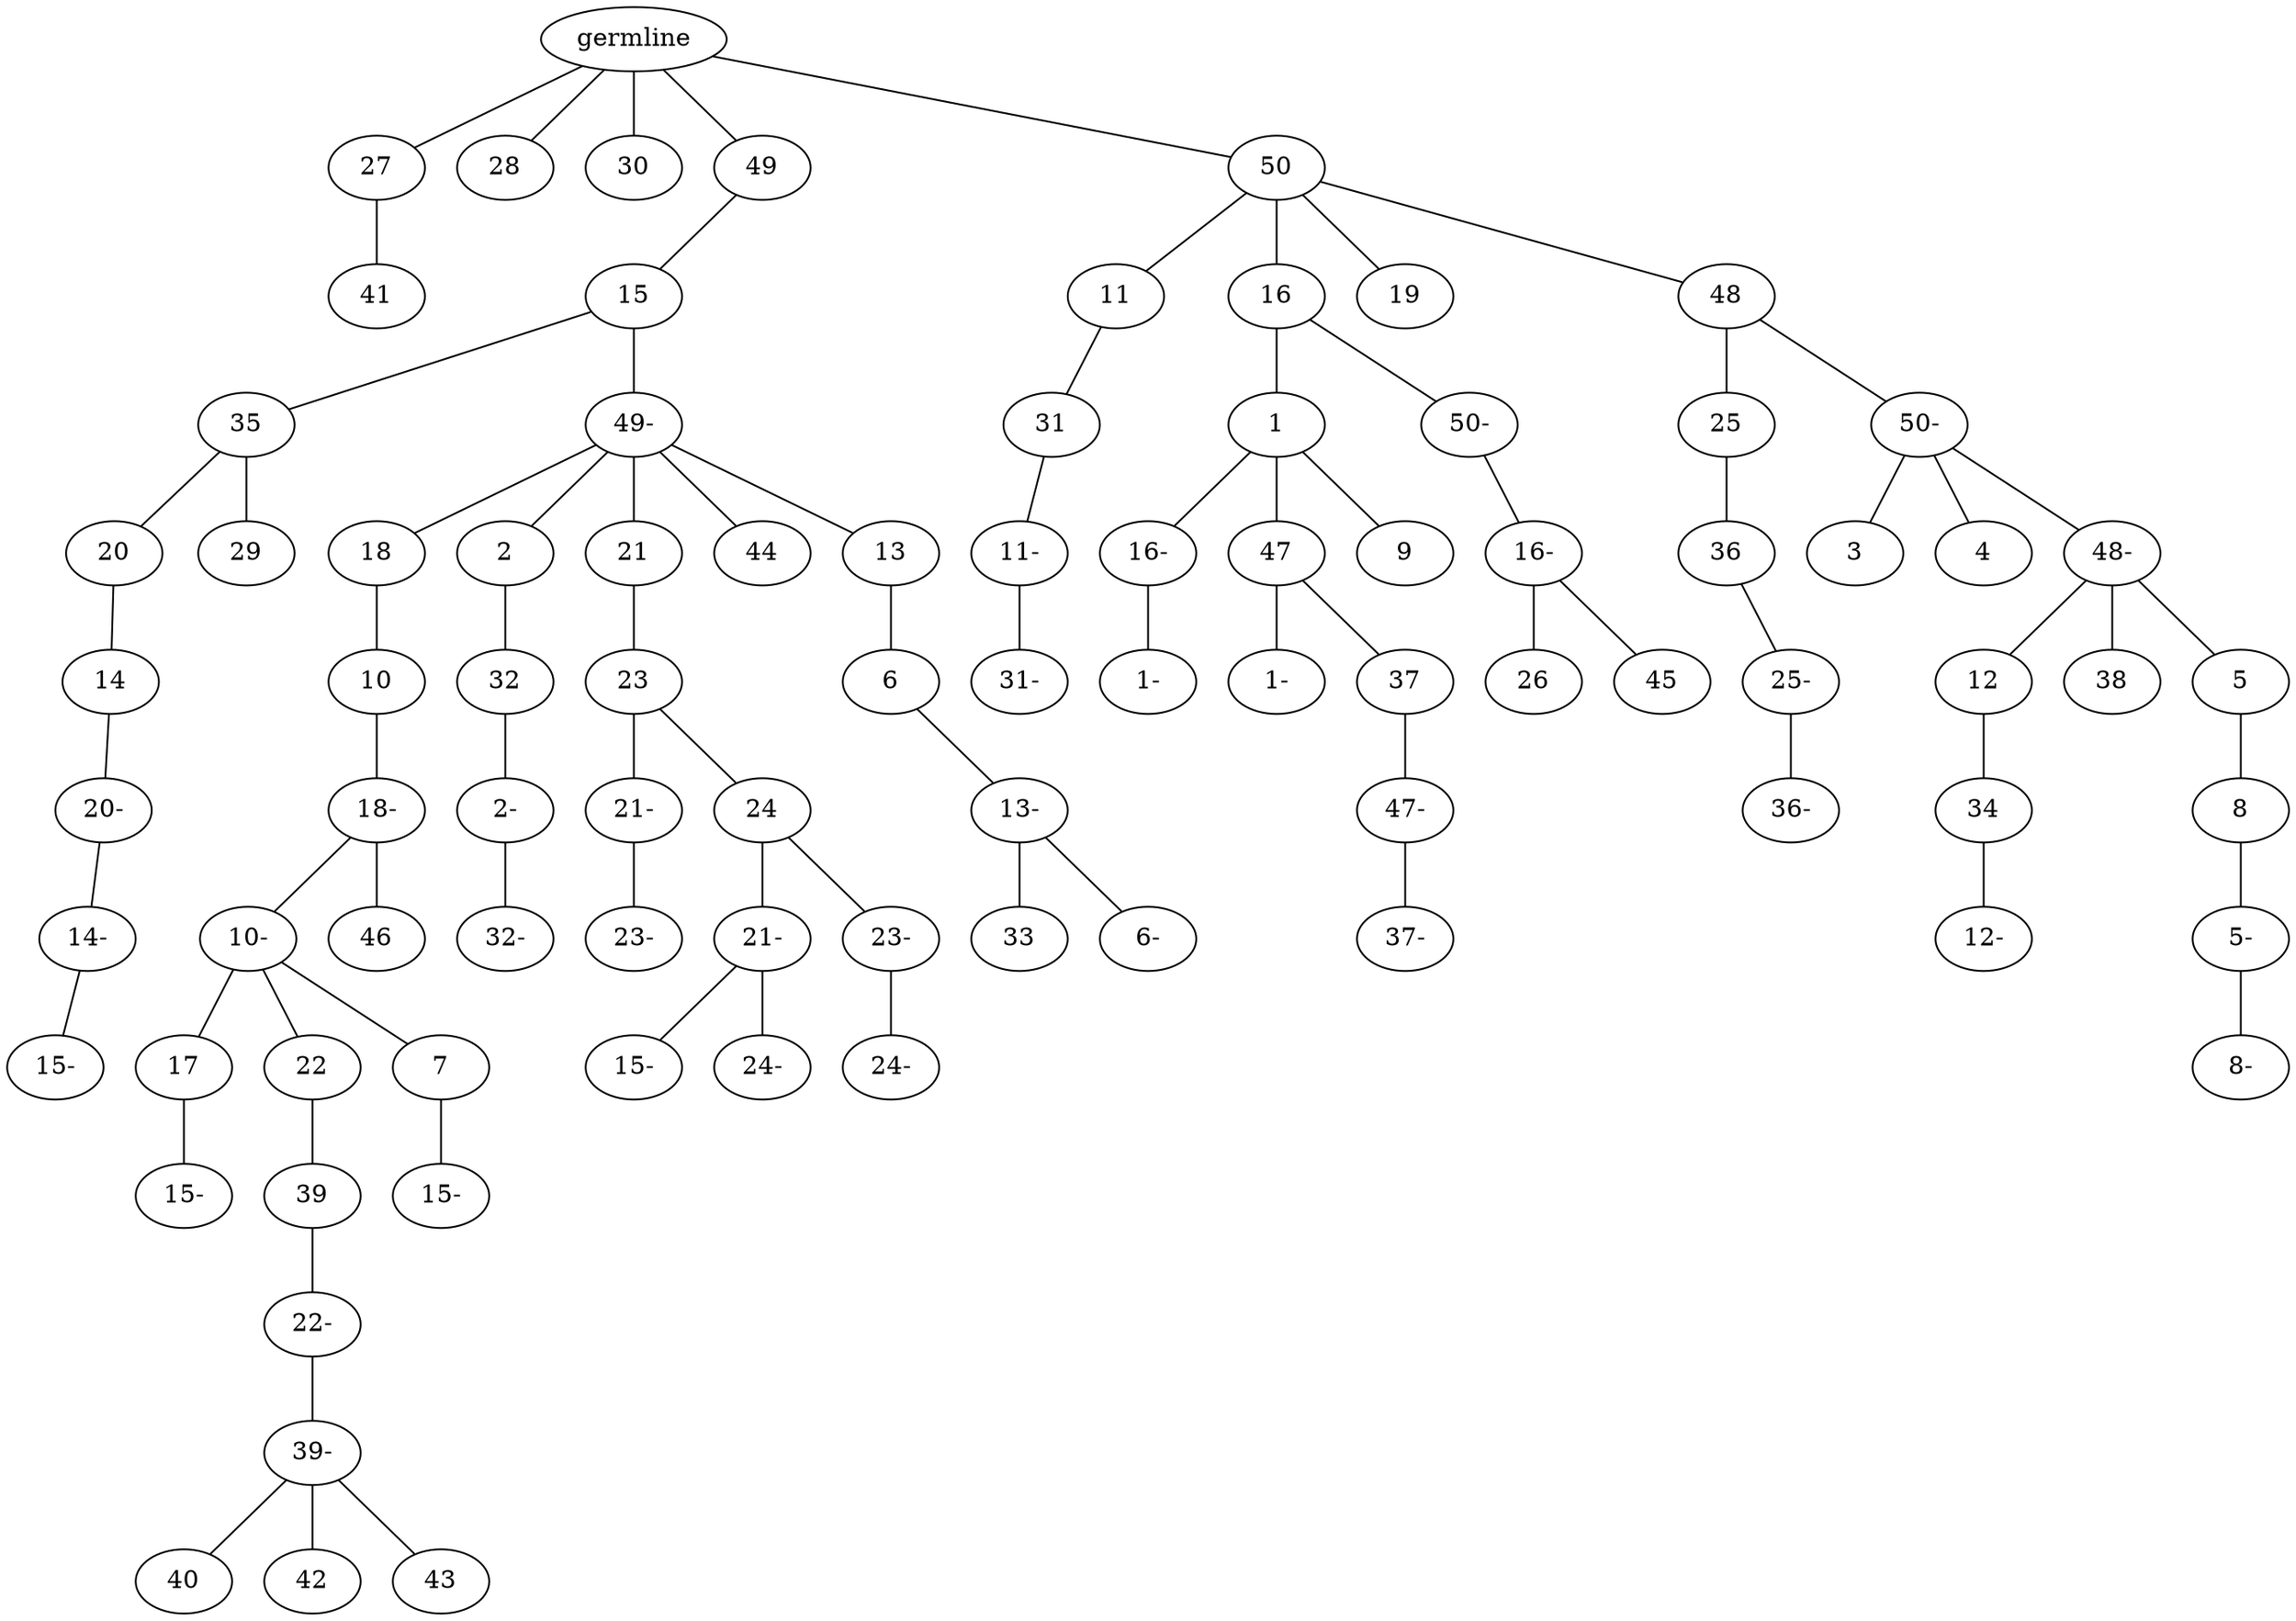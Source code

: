 graph tree {
    "139913076612976" [label="germline"];
    "139913076909152" [label="27"];
    "139913076699248" [label="41"];
    "139913076700160" [label="28"];
    "139913076699776" [label="30"];
    "139913076700736" [label="49"];
    "139913076760528" [label="15"];
    "139913076759904" [label="35"];
    "139913076760096" [label="20"];
    "139913076371952" [label="14"];
    "139913076372096" [label="20-"];
    "139913076372528" [label="14-"];
    "139913077265552" [label="15-"];
    "139913076760192" [label="29"];
    "139913076758752" [label="49-"];
    "139913076372384" [label="18"];
    "139913076372048" [label="10"];
    "139913076372816" [label="18-"];
    "139913076372960" [label="10-"];
    "139913076373392" [label="17"];
    "139913076373680" [label="15-"];
    "139913076373200" [label="22"];
    "139913076373488" [label="39"];
    "139913076373872" [label="22-"];
    "139913076374448" [label="39-"];
    "139913076374736" [label="40"];
    "139913076374592" [label="42"];
    "139913076374784" [label="43"];
    "139913076372624" [label="7"];
    "139913076374688" [label="15-"];
    "139913076372912" [label="46"];
    "139913076372240" [label="2"];
    "139913076373248" [label="32"];
    "139913076371760" [label="2-"];
    "139913076373920" [label="32-"];
    "139913076372576" [label="21"];
    "139913076374976" [label="23"];
    "139913076374208" [label="21-"];
    "139913076373440" [label="23-"];
    "139913076375216" [label="24"];
    "139913076375312" [label="21-"];
    "139913076375504" [label="15-"];
    "139913076374304" [label="24-"];
    "139913076375264" [label="23-"];
    "139913076392768" [label="24-"];
    "139913076374112" [label="44"];
    "139913076373824" [label="13"];
    "139913076373104" [label="6"];
    "139913076374928" [label="13-"];
    "139913076392096" [label="33"];
    "139913076392864" [label="6-"];
    "139913076759616" [label="50"];
    "139913076758416" [label="11"];
    "139913076375456" [label="31"];
    "139913076374880" [label="11-"];
    "139913076393056" [label="31-"];
    "139913076757264" [label="16"];
    "139913076375360" [label="1"];
    "139913076393200" [label="16-"];
    "139913076392720" [label="1-"];
    "139913076393296" [label="47"];
    "139913076392432" [label="1-"];
    "139913076392480" [label="37"];
    "139913076393680" [label="47-"];
    "139913076393584" [label="37-"];
    "139913076393920" [label="9"];
    "139913076371712" [label="50-"];
    "139913076393632" [label="16-"];
    "139913076393392" [label="26"];
    "139913076394496" [label="45"];
    "139913076760336" [label="19"];
    "139913076760480" [label="48"];
    "139913076393536" [label="25"];
    "139913076392528" [label="36"];
    "139913076393248" [label="25-"];
    "139913076394832" [label="36-"];
    "139913076393968" [label="50-"];
    "139913076395072" [label="3"];
    "139913076392912" [label="4"];
    "139913076394688" [label="48-"];
    "139913076394640" [label="12"];
    "139913076394976" [label="34"];
    "139913076395696" [label="12-"];
    "139913076394016" [label="38"];
    "139913076394928" [label="5"];
    "139913076395360" [label="8"];
    "139913076395840" [label="5-"];
    "139913076412624" [label="8-"];
    "139913076612976" -- "139913076909152";
    "139913076612976" -- "139913076700160";
    "139913076612976" -- "139913076699776";
    "139913076612976" -- "139913076700736";
    "139913076612976" -- "139913076759616";
    "139913076909152" -- "139913076699248";
    "139913076700736" -- "139913076760528";
    "139913076760528" -- "139913076759904";
    "139913076760528" -- "139913076758752";
    "139913076759904" -- "139913076760096";
    "139913076759904" -- "139913076760192";
    "139913076760096" -- "139913076371952";
    "139913076371952" -- "139913076372096";
    "139913076372096" -- "139913076372528";
    "139913076372528" -- "139913077265552";
    "139913076758752" -- "139913076372384";
    "139913076758752" -- "139913076372240";
    "139913076758752" -- "139913076372576";
    "139913076758752" -- "139913076374112";
    "139913076758752" -- "139913076373824";
    "139913076372384" -- "139913076372048";
    "139913076372048" -- "139913076372816";
    "139913076372816" -- "139913076372960";
    "139913076372816" -- "139913076372912";
    "139913076372960" -- "139913076373392";
    "139913076372960" -- "139913076373200";
    "139913076372960" -- "139913076372624";
    "139913076373392" -- "139913076373680";
    "139913076373200" -- "139913076373488";
    "139913076373488" -- "139913076373872";
    "139913076373872" -- "139913076374448";
    "139913076374448" -- "139913076374736";
    "139913076374448" -- "139913076374592";
    "139913076374448" -- "139913076374784";
    "139913076372624" -- "139913076374688";
    "139913076372240" -- "139913076373248";
    "139913076373248" -- "139913076371760";
    "139913076371760" -- "139913076373920";
    "139913076372576" -- "139913076374976";
    "139913076374976" -- "139913076374208";
    "139913076374976" -- "139913076375216";
    "139913076374208" -- "139913076373440";
    "139913076375216" -- "139913076375312";
    "139913076375216" -- "139913076375264";
    "139913076375312" -- "139913076375504";
    "139913076375312" -- "139913076374304";
    "139913076375264" -- "139913076392768";
    "139913076373824" -- "139913076373104";
    "139913076373104" -- "139913076374928";
    "139913076374928" -- "139913076392096";
    "139913076374928" -- "139913076392864";
    "139913076759616" -- "139913076758416";
    "139913076759616" -- "139913076757264";
    "139913076759616" -- "139913076760336";
    "139913076759616" -- "139913076760480";
    "139913076758416" -- "139913076375456";
    "139913076375456" -- "139913076374880";
    "139913076374880" -- "139913076393056";
    "139913076757264" -- "139913076375360";
    "139913076757264" -- "139913076371712";
    "139913076375360" -- "139913076393200";
    "139913076375360" -- "139913076393296";
    "139913076375360" -- "139913076393920";
    "139913076393200" -- "139913076392720";
    "139913076393296" -- "139913076392432";
    "139913076393296" -- "139913076392480";
    "139913076392480" -- "139913076393680";
    "139913076393680" -- "139913076393584";
    "139913076371712" -- "139913076393632";
    "139913076393632" -- "139913076393392";
    "139913076393632" -- "139913076394496";
    "139913076760480" -- "139913076393536";
    "139913076760480" -- "139913076393968";
    "139913076393536" -- "139913076392528";
    "139913076392528" -- "139913076393248";
    "139913076393248" -- "139913076394832";
    "139913076393968" -- "139913076395072";
    "139913076393968" -- "139913076392912";
    "139913076393968" -- "139913076394688";
    "139913076394688" -- "139913076394640";
    "139913076394688" -- "139913076394016";
    "139913076394688" -- "139913076394928";
    "139913076394640" -- "139913076394976";
    "139913076394976" -- "139913076395696";
    "139913076394928" -- "139913076395360";
    "139913076395360" -- "139913076395840";
    "139913076395840" -- "139913076412624";
}
